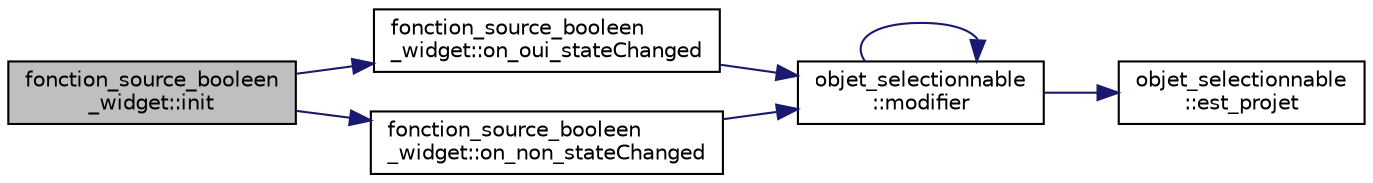 digraph "fonction_source_booleen_widget::init"
{
  edge [fontname="Helvetica",fontsize="10",labelfontname="Helvetica",labelfontsize="10"];
  node [fontname="Helvetica",fontsize="10",shape=record];
  rankdir="LR";
  Node9 [label="fonction_source_booleen\l_widget::init",height=0.2,width=0.4,color="black", fillcolor="grey75", style="filled", fontcolor="black"];
  Node9 -> Node10 [color="midnightblue",fontsize="10",style="solid",fontname="Helvetica"];
  Node10 [label="fonction_source_booleen\l_widget::on_oui_stateChanged",height=0.2,width=0.4,color="black", fillcolor="white", style="filled",URL="$classfonction__source__booleen__widget.html#acc0a2a0c78229acaa3647314ac6b11f4"];
  Node10 -> Node11 [color="midnightblue",fontsize="10",style="solid",fontname="Helvetica"];
  Node11 [label="objet_selectionnable\l::modifier",height=0.2,width=0.4,color="black", fillcolor="white", style="filled",URL="$classobjet__selectionnable.html#a9f76b8e89231a79c3fc840af874bd868"];
  Node11 -> Node12 [color="midnightblue",fontsize="10",style="solid",fontname="Helvetica"];
  Node12 [label="objet_selectionnable\l::est_projet",height=0.2,width=0.4,color="black", fillcolor="white", style="filled",URL="$classobjet__selectionnable.html#a49ea1a29523e46f099896477a2b43eaa"];
  Node11 -> Node11 [color="midnightblue",fontsize="10",style="solid",fontname="Helvetica"];
  Node9 -> Node13 [color="midnightblue",fontsize="10",style="solid",fontname="Helvetica"];
  Node13 [label="fonction_source_booleen\l_widget::on_non_stateChanged",height=0.2,width=0.4,color="black", fillcolor="white", style="filled",URL="$classfonction__source__booleen__widget.html#a621a1378fe0885c1c211ea909af0d13d"];
  Node13 -> Node11 [color="midnightblue",fontsize="10",style="solid",fontname="Helvetica"];
}
